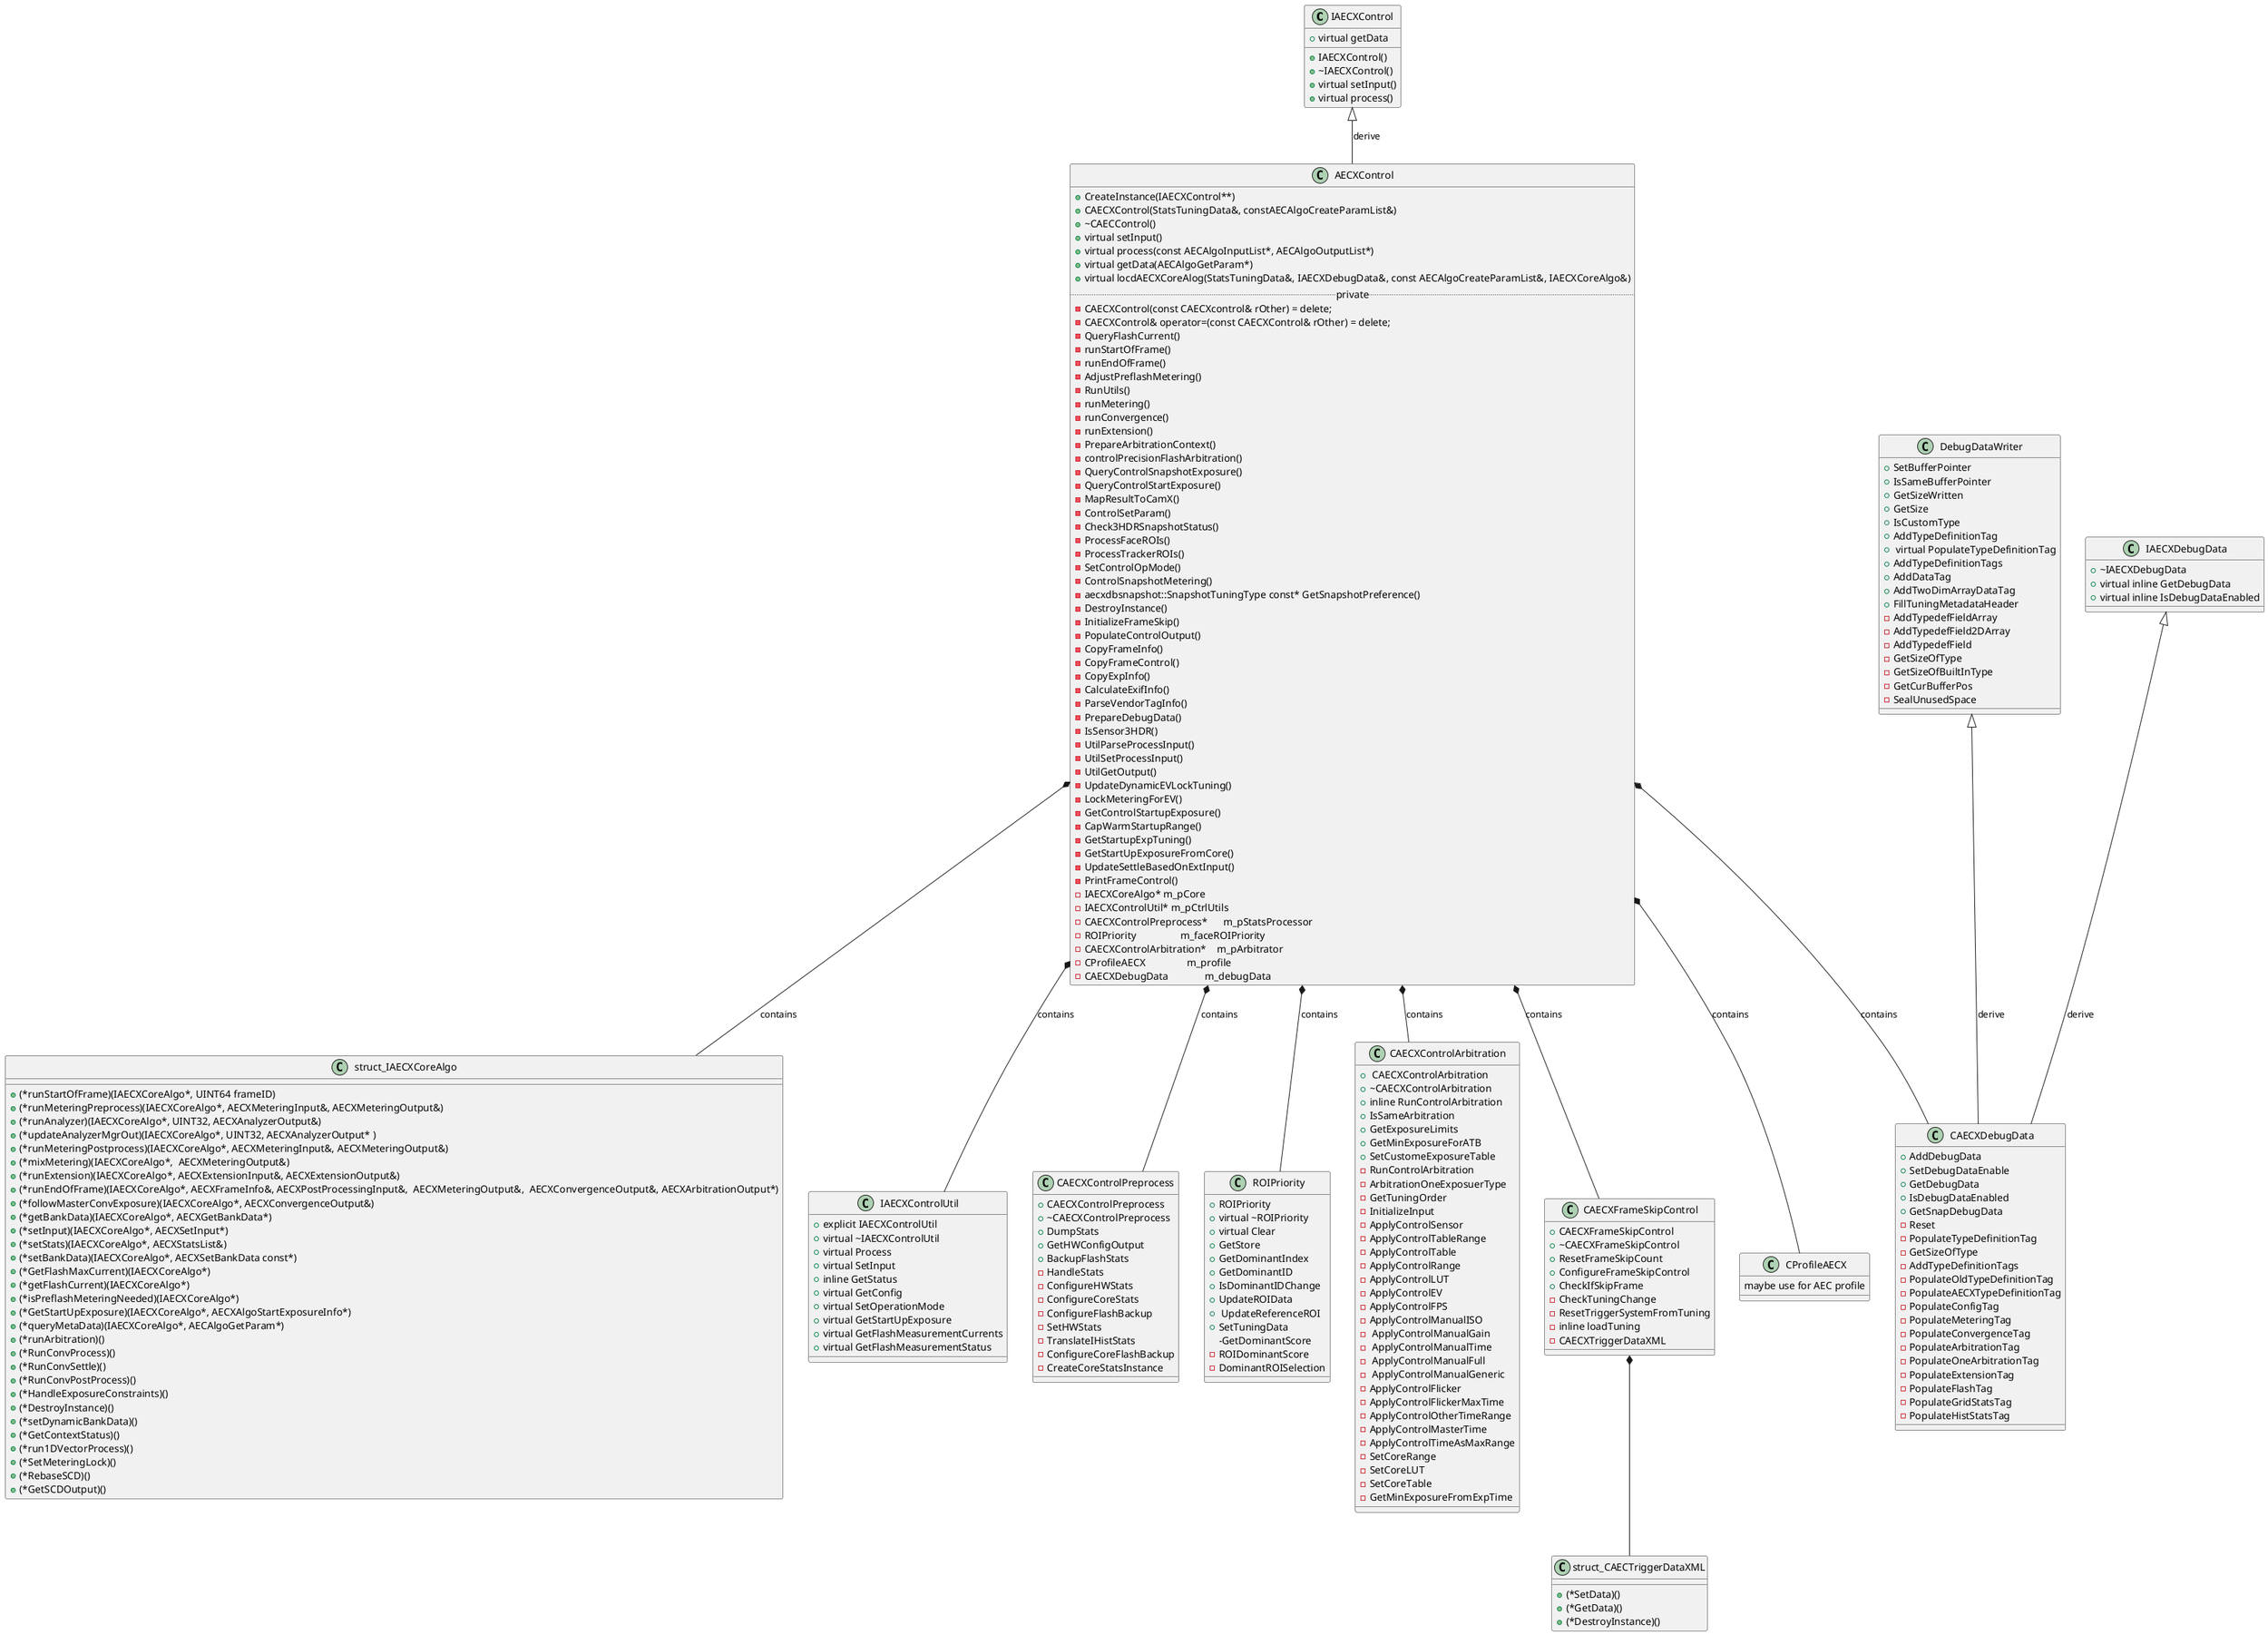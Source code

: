 /'派生，继承：<|--'/
/'组合：*-- ， 将会管理对象的生命周期'/
/'聚合：o--, 特指不管理对象的生命周期，但存在关联'/
/'
title <size:18>camx awb overview</size>\n     Lin Jin

collections ThreadUsers

<color:red><size:16>****</size></color>

<color:blue><size:15></size></color>

package <color:blue><size:15>**AWBDecisionAggregator** {
}

== <color:blue> CAWBMain::Configure </color>==

participant XXX

box "Factory"
participant camxcawbfactory as awb_factory
end box



<color:red>TODO: this need check further</color>


Useful color:
1. Red
Red Crimson DeepPink LightPink Salmon HotPink

2. Blue
MediumBlue Blue DodgerBlue DeepSkyBlue Cyan LightSkyBlue SlateBlue SkyBlue

3. Green
Chartreuse Green GreenYellow LawnGreen Lime LightGreen SpingGreen

4. Yellow
Yellow Gold LightGoldenRodYellow Orange LemonChiffon

5. Violet
DarkMagenta BlueViolet DardViolet Magenta Fuchsia Purple

6. 
'/

@startuml
class IAECXControl{
+ IAECXControl()
+ ~IAECXControl()
+ virtual setInput()
+ virtual process()
+ virtual getData
}

class AECXControl{
+ CreateInstance(IAECXControl**)
+ CAECXControl(StatsTuningData&, constAECAlgoCreateParamList&)
+ ~CAECControl()
+ virtual setInput()
+ virtual process(const AECAlgoInputList*, AECAlgoOutputList*)
+ virtual getData(AECAlgoGetParam*)
+ virtual locdAECXCoreAlog(StatsTuningData&, IAECXDebugData&, const AECAlgoCreateParamList&, IAECXCoreAlgo&)
..private..
- CAECXControl(const CAECXcontrol& rOther) = delete;
- CAECXControl& operator=(const CAECXControl& rOther) = delete;
- QueryFlashCurrent()
- runStartOfFrame()
- runEndOfFrame()
- AdjustPreflashMetering()
- RunUtils()
- runMetering()
- runConvergence()
- runExtension()
- PrepareArbitrationContext()
- controlPrecisionFlashArbitration()
- QueryControlSnapshotExposure()
- QueryControlStartExposure()
- MapResultToCamX()
- ControlSetParam()
- Check3HDRSnapshotStatus()
- ProcessFaceROIs()
- ProcessTrackerROIs()
- SetControlOpMode()
- ControlSnapshotMetering()
- aecxdbsnapshot::SnapshotTuningType const* GetSnapshotPreference()
- DestroyInstance()
- InitializeFrameSkip()
- PopulateControlOutput()
- CopyFrameInfo()
- CopyFrameControl()
- CopyExpInfo()
- CalculateExifInfo()
- ParseVendorTagInfo()
- PrepareDebugData()
- IsSensor3HDR()
- UtilParseProcessInput()
- UtilSetProcessInput()
- UtilGetOutput()
- UpdateDynamicEVLockTuning()
- LockMeteringForEV()
- GetControlStartupExposure()
- CapWarmStartupRange()
- GetStartupExpTuning()
- GetStartUpExposureFromCore()
- UpdateSettleBasedOnExtInput()
- PrintFrameControl()
- IAECXCoreAlgo* m_pCore
- IAECXControlUtil* m_pCtrlUtils
- CAECXControlPreprocess*      m_pStatsProcessor
- ROIPriority                 m_faceROIPriority
- CAECXControlArbitration*    m_pArbitrator
- CProfileAECX                m_profile
- CAECXDebugData              m_debugData
}

class struct_IAECXCoreAlgo{
+ (*runStartOfFrame)(IAECXCoreAlgo*, UINT64 frameID)
+ (*runMeteringPreprocess)(IAECXCoreAlgo*, AECXMeteringInput&, AECXMeteringOutput&)
+ (*runAnalyzer)(IAECXCoreAlgo*, UINT32, AECXAnalyzerOutput&)
+ (*updateAnalyzerMgrOut)(IAECXCoreAlgo*, UINT32, AECXAnalyzerOutput* )
+ (*runMeteringPostprocess)(IAECXCoreAlgo*, AECXMeteringInput&, AECXMeteringOutput&)
+ (*mixMetering)(IAECXCoreAlgo*,  AECXMeteringOutput&)
+ (*runExtension)(IAECXCoreAlgo*, AECXExtensionInput&, AECXExtensionOutput&)
+ (*runEndOfFrame)(IAECXCoreAlgo*, AECXFrameInfo&, AECXPostProcessingInput&,  AECXMeteringOutput&,  AECXConvergenceOutput&, AECXArbitrationOutput*)
+ (*followMasterConvExposure)(IAECXCoreAlgo*, AECXConvergenceOutput&)
+ (*getBankData)(IAECXCoreAlgo*, AECXGetBankData*)
+ (*setInput)(IAECXCoreAlgo*, AECXSetInput*)
+ (*setStats)(IAECXCoreAlgo*, AECXStatsList&)
+ (*setBankData)(IAECXCoreAlgo*, AECXSetBankData const*)
+ (*GetFlashMaxCurrent)(IAECXCoreAlgo*)
+ (*getFlashCurrent)(IAECXCoreAlgo*)
+ (*isPreflashMeteringNeeded)(IAECXCoreAlgo*)
+ (*GetStartUpExposure)(IAECXCoreAlgo*, AECXAlgoStartExposureInfo*)
+ (*queryMetaData)(IAECXCoreAlgo*, AECAlgoGetParam*)
+ (*runArbitration)()
+ (*RunConvProcess)()
+ (*RunConvSettle)()
+ (*RunConvPostProcess)()
+ (*HandleExposureConstraints)()
+ (*DestroyInstance)()
+ (*setDynamicBankData)()
+ (*GetContextStatus)()
+ (*run1DVectorProcess)()
+ (*SetMeteringLock)()
+ (*RebaseSCD)()
+ (*GetSCDOutput)()
}

class IAECXControlUtil{
+ explicit IAECXControlUtil
+ virtual ~IAECXControlUtil
+ virtual Process
+ virtual SetInput
+ inline GetStatus
+ virtual GetConfig
+ virtual SetOperationMode
+ virtual GetStartUpExposure
+ virtual GetFlashMeasurementCurrents
+ virtual GetFlashMeasurementStatus
}

class CAECXControlPreprocess{
+ CAECXControlPreprocess
+ ~CAECXControlPreprocess
+ DumpStats
+ GetHWConfigOutput
+ BackupFlashStats
- HandleStats
- ConfigureHWStats
- ConfigureCoreStats
- ConfigureFlashBackup
- SetHWStats
- TranslateIHistStats
- ConfigureCoreFlashBackup
- CreateCoreStatsInstance

}

class ROIPriority{
+ ROIPriority
+ virtual ~ROIPriority
+ virtual Clear
+ GetStore
+ GetDominantIndex
+ GetDominantID
+ IsDominantIDChange
+ UpdateROIData
+ UpdateReferenceROI
+ SetTuningData
­GetDominantScore
- ROIDominantScore
- DominantROISelection
}

class CAECXControlArbitration{
+ CAECXControlArbitration
+ ~CAECXControlArbitration
+ inline RunControlArbitration
+ IsSameArbitration
+ GetExposureLimits
+ GetMinExposureForATB
+ SetCustomeExposureTable
- RunControlArbitration
- ArbitrationOneExposuerType
- GetTuningOrder
- InitializeInput
- ApplyControlSensor
- ApplyControlTableRange
- ApplyControlTable
- ApplyControlRange
- ApplyControlLUT
- ApplyControlEV
- ApplyControlFPS
- ApplyControlManualISO
- ApplyControlManualGain
- ApplyControlManualTime
- ApplyControlManualFull
- ApplyControlManualGeneric
- ApplyControlFlicker
- ApplyControlFlickerMaxTime
- ApplyControlOtherTimeRange
- ApplyControlMasterTime
- ApplyControlTimeAsMaxRange
- SetCoreRange
- SetCoreLUT
- SetCoreTable
- GetMinExposureFromExpTime
}

class CAECXFrameSkipControl{
+ CAECXFrameSkipControl
+ ~CAECXFrameSkipControl
+ ResetFrameSkipCount
+ ConfigureFrameSkipControl
+ CheckIfSkipFrame
- CheckTuningChange
- ResetTriggerSystemFromTuning
- inline loadTuning
- CAECXTriggerDataXML
}

class struct_CAECTriggerDataXML{
+ (*SetData)()
+ (*GetData)()
+ (*DestroyInstance)()
}

class CAECXDebugData{
+ AddDebugData
+ SetDebugDataEnable
+ GetDebugData
+ IsDebugDataEnabled
+ GetSnapDebugData
- Reset
- PopulateTypeDefinitionTag
- GetSizeOfType
- AddTypeDefinitionTags
- PopulateOldTypeDefinitionTag
- PopulateAECXTypeDefinitionTag
- PopulateConfigTag
- PopulateMeteringTag
- PopulateConvergenceTag
- PopulateArbitrationTag
- PopulateOneArbitrationTag
- PopulateExtensionTag
- PopulateFlashTag
- PopulateGridStatsTag
- PopulateHistStatsTag
}

class DebugDataWriter{
+ SetBufferPointer
+ IsSameBufferPointer
+ GetSizeWritten
+ GetSize
+ IsCustomType
+ AddTypeDefinitionTag
+ virtual PopulateTypeDefinitionTag
+ AddTypeDefinitionTags
+ AddDataTag
+ AddTwoDimArrayDataTag
+ FillTuningMetadataHeader
- AddTypedefFieldArray
- AddTypedefField2DArray
- AddTypedefField
- GetSizeOfType
- GetSizeOfBuiltInType
- GetCurBufferPos
- SealUnusedSpace
}

class IAECXDebugData{
+ ~IAECXDebugData
+ virtual inline GetDebugData
+ virtual inline IsDebugDataEnabled
}

class CProfileAECX{
maybe use for AEC profile
}

IAECXControl<|--AECXControl: derive
AECXControl*--struct_IAECXCoreAlgo: contains
AECXControl*--IAECXControlUtil: contains
AECXControl*--CAECXControlPreprocess: contains
AECXControl*-- ROIPriority: contains
AECXControl*--CAECXControlArbitration: contains
AECXControl*--CAECXFrameSkipControl: contains
CAECXFrameSkipControl*--struct_CAECTriggerDataXML
AECXControl*--CAECXDebugData: contains
DebugDataWriter<|--CAECXDebugData: derive
IAECXDebugData<|--CAECXDebugData: derive

AECXControl*--CProfileAECX: contains

newpage

class IAECXCore{
}

class CAECXCore{
+ setInput
+ setBankData
+ setDynamicBankData
+ getBankData
+ SetContextEvent
+ GetContextEvent
+ GetContextStatus
+ setStats
+ runStartOfFrame
+ runMeteringPreprocess
+ runMeteringPostprocess
+ runAnalyzer
+ updateAnalyzerMgrOut
+ RunConvProcess
+ HandleExposureConstraints
+ RunConvSettle
+ RunConvPostProcess
+ runArbitration
+ runExtension
+ getFlashCurrent
+ isPreflashMeteringNeeded
+ runEndOfFrame
+ queryMetaData
+ mixMetering
+ followMasterConvExposure
+ GetStartUpExposure
+ GetFlashMaxCurrent
+ GetFlashCalibInfo
+ RebaseSCD
+ GetSCDOutput
+ run1DVectorProcess
+ SetMeteringLock
-QuerySnapshotExposure
-UpdateConvTriggers
-UpdateArbTriggers
-SetDefaultTriggers
-PopulateFrameHistoryDebugData
-PopulateStatsDebugData
-PopulateStatsChannelDebugData
-CAECXContextManager
-CAECXMetering*
-CAECXConvergence*
-CAECXArbitration*
-CAECXExtension*
-CAECXStatsProcessor*
-CAECXMtrTableGen*
-CSCDManager*
-CAECXExtMapManager*
-CAECX1DVectorManager*
-AECFrameHistory
}

class CAECXContextManager{
}

class CAECXMetering{
}

class CAECXConvergence{
}

class CAECXArbitration{
}

class CAECXExtension{
}

class CAECXStatsProcessor{
}

class CAECXMtrTableGen{
}

class CSCDManager{
}

class CAECXExtMapManager{
}

class CAECX1DVectorManager{
}

CAECXCore *-- CAECXContextManager: contain
CAECXCore *-- CAECXMetering: contain
CAECXCore *-- CAECXConvergence: contain
CAECXCore *-- CAECXArbitration: contain
CAECXCore *-- CAECXExtension: contain
CAECXCore *-- CAECXStatsProcessor: contain
CAECXCore *-- CAECXMtrTableGen: contain
CAECXCore *-- CSCDManager: contain
CAECXCore *-- CAECXExtMapManager: contain
CAECXCore *-- CAECX1DVectorManager: contain

@enduml
